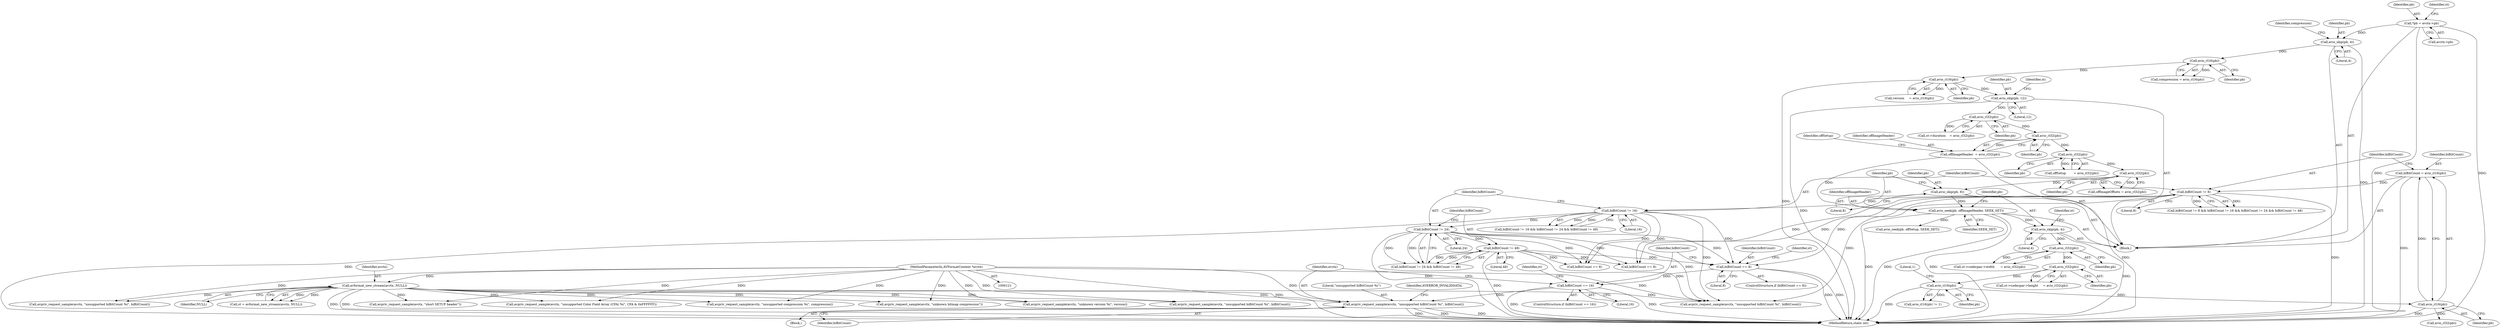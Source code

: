 digraph "0_FFmpeg_7e80b63ecd259d69d383623e75b318bf2bd491f6@pointer" {
"1000617" [label="(Call,avpriv_request_sample(avctx, \"unsupported biBitCount %i\", biBitCount))"];
"1000144" [label="(Call,avformat_new_stream(avctx, NULL))"];
"1000122" [label="(MethodParameterIn,AVFormatContext *avctx)"];
"1000604" [label="(Call,biBitCount == 16)"];
"1000591" [label="(Call,biBitCount == 8)"];
"1000264" [label="(Call,biBitCount != 24)"];
"1000260" [label="(Call,biBitCount != 16)"];
"1000256" [label="(Call,biBitCount != 8)"];
"1000250" [label="(Call,biBitCount = avio_rl16(pb))"];
"1000252" [label="(Call,avio_rl16(pb))"];
"1000245" [label="(Call,avio_rl16(pb))"];
"1000241" [label="(Call,avio_rl32(pb))"];
"1000233" [label="(Call,avio_rl32(pb))"];
"1000224" [label="(Call,avio_skip(pb, 4))"];
"1000220" [label="(Call,avio_seek(pb, offImageHeader, SEEK_SET))"];
"1000217" [label="(Call,avio_skip(pb, 8))"];
"1000215" [label="(Call,avio_rl32(pb))"];
"1000211" [label="(Call,avio_rl32(pb))"];
"1000207" [label="(Call,avio_rl32(pb))"];
"1000203" [label="(Call,avio_rl32(pb))"];
"1000196" [label="(Call,avio_skip(pb, 12))"];
"1000183" [label="(Call,avio_rl16(pb))"];
"1000179" [label="(Call,avio_rl16(pb))"];
"1000174" [label="(Call,avio_skip(pb, 4))"];
"1000125" [label="(Call,*pb = avctx->pb)"];
"1000205" [label="(Call,offImageHeader  = avio_rl32(pb))"];
"1000267" [label="(Call,biBitCount != 48)"];
"1000242" [label="(Identifier,pb)"];
"1000220" [label="(Call,avio_seek(pb, offImageHeader, SEEK_SET))"];
"1000258" [label="(Literal,8)"];
"1000311" [label="(Call,avio_seek(pb, offSetup, SEEK_SET))"];
"1000257" [label="(Identifier,biBitCount)"];
"1000618" [label="(Identifier,avctx)"];
"1000212" [label="(Identifier,pb)"];
"1000213" [label="(Call,offImageOffsets = avio_rl32(pb))"];
"1000181" [label="(Call,version     = avio_rl16(pb))"];
"1000210" [label="(Identifier,offSetup)"];
"1000219" [label="(Literal,8)"];
"1000271" [label="(Call,avpriv_request_sample(avctx, \"unsupported biBitCount %i\", biBitCount))"];
"1000591" [label="(Call,biBitCount == 8)"];
"1000146" [label="(Identifier,NULL)"];
"1000211" [label="(Call,avio_rl32(pb))"];
"1000217" [label="(Call,avio_skip(pb, 8))"];
"1000178" [label="(Identifier,compression)"];
"1000635" [label="(Call,avpriv_request_sample(avctx, \"unsupported compression %i\", compression))"];
"1000265" [label="(Identifier,biBitCount)"];
"1000592" [label="(Identifier,biBitCount)"];
"1000780" [label="(MethodReturn,static int)"];
"1000233" [label="(Call,avio_rl32(pb))"];
"1000241" [label="(Call,avio_rl32(pb))"];
"1000537" [label="(Call,avpriv_request_sample(avctx, \"unsupported biBitCount %i\", biBitCount))"];
"1000179" [label="(Call,avio_rl16(pb))"];
"1000176" [label="(Literal,4)"];
"1000145" [label="(Identifier,avctx)"];
"1000234" [label="(Identifier,pb)"];
"1000209" [label="(Call,offSetup        = avio_rl32(pb))"];
"1000123" [label="(Block,)"];
"1000227" [label="(Call,st->codecpar->width      = avio_rl32(pb))"];
"1000144" [label="(Call,avformat_new_stream(avctx, NULL))"];
"1000126" [label="(Identifier,pb)"];
"1000247" [label="(Literal,1)"];
"1000617" [label="(Call,avpriv_request_sample(avctx, \"unsupported biBitCount %i\", biBitCount))"];
"1000593" [label="(Literal,8)"];
"1000334" [label="(Call,avpriv_request_sample(avctx, \"short SETUP header\"))"];
"1000177" [label="(Call,compression = avio_rl16(pb))"];
"1000603" [label="(ControlStructure,if (biBitCount == 16))"];
"1000256" [label="(Call,biBitCount != 8)"];
"1000252" [label="(Call,avio_rl16(pb))"];
"1000143" [label="(Identifier,st)"];
"1000215" [label="(Call,avio_rl32(pb))"];
"1000205" [label="(Call,offImageHeader  = avio_rl32(pb))"];
"1000206" [label="(Identifier,offImageHeader)"];
"1000251" [label="(Identifier,biBitCount)"];
"1000142" [label="(Call,st = avformat_new_stream(avctx, NULL))"];
"1000216" [label="(Identifier,pb)"];
"1000264" [label="(Call,biBitCount != 24)"];
"1000245" [label="(Call,avio_rl16(pb))"];
"1000244" [label="(Call,avio_rl16(pb) != 1)"];
"1000619" [label="(Literal,\"unsupported biBitCount %i\")"];
"1000263" [label="(Call,biBitCount != 24 && biBitCount != 48)"];
"1000226" [label="(Literal,4)"];
"1000260" [label="(Call,biBitCount != 16)"];
"1000175" [label="(Identifier,pb)"];
"1000250" [label="(Call,biBitCount = avio_rl16(pb))"];
"1000224" [label="(Call,avio_skip(pb, 4))"];
"1000122" [label="(MethodParameterIn,AVFormatContext *avctx)"];
"1000622" [label="(Identifier,AVERROR_INVALIDDATA)"];
"1000222" [label="(Identifier,offImageHeader)"];
"1000303" [label="(Call,avpriv_request_sample(avctx, \"unknown bitmap compression\"))"];
"1000604" [label="(Call,biBitCount == 16)"];
"1000204" [label="(Identifier,pb)"];
"1000485" [label="(Call,biBitCount == 8)"];
"1000190" [label="(Call,avpriv_request_sample(avctx, \"unknown version %i\", version))"];
"1000230" [label="(Identifier,st)"];
"1000611" [label="(Identifier,st)"];
"1000183" [label="(Call,avio_rl16(pb))"];
"1000127" [label="(Call,avctx->pb)"];
"1000269" [label="(Literal,48)"];
"1000253" [label="(Identifier,pb)"];
"1000268" [label="(Identifier,biBitCount)"];
"1000174" [label="(Call,avio_skip(pb, 4))"];
"1000259" [label="(Call,biBitCount != 16 && biBitCount != 24 && biBitCount != 48)"];
"1000208" [label="(Identifier,pb)"];
"1000262" [label="(Literal,16)"];
"1000582" [label="(Call,avpriv_request_sample(avctx, \"unsupported biBitCount %i\", biBitCount))"];
"1000278" [label="(Call,avio_rl32(pb))"];
"1000197" [label="(Identifier,pb)"];
"1000198" [label="(Literal,12)"];
"1000196" [label="(Call,avio_skip(pb, 12))"];
"1000221" [label="(Identifier,pb)"];
"1000267" [label="(Call,biBitCount != 48)"];
"1000246" [label="(Identifier,pb)"];
"1000223" [label="(Identifier,SEEK_SET)"];
"1000180" [label="(Identifier,pb)"];
"1000225" [label="(Identifier,pb)"];
"1000184" [label="(Identifier,pb)"];
"1000616" [label="(Block,)"];
"1000203" [label="(Call,avio_rl32(pb))"];
"1000266" [label="(Literal,24)"];
"1000556" [label="(Call,biBitCount == 8)"];
"1000207" [label="(Call,avio_rl32(pb))"];
"1000125" [label="(Call,*pb = avctx->pb)"];
"1000255" [label="(Call,biBitCount != 8 && biBitCount != 16 && biBitCount != 24 && biBitCount != 48)"];
"1000235" [label="(Call,st->codecpar->height     = avio_rl32(pb))"];
"1000620" [label="(Identifier,biBitCount)"];
"1000201" [label="(Identifier,st)"];
"1000625" [label="(Call,avpriv_request_sample(avctx, \"unsupported Color Field Array (CFA) %i\", CFA & 0xFFFFFF))"];
"1000598" [label="(Identifier,st)"];
"1000261" [label="(Identifier,biBitCount)"];
"1000218" [label="(Identifier,pb)"];
"1000606" [label="(Literal,16)"];
"1000199" [label="(Call,st->duration    = avio_rl32(pb))"];
"1000590" [label="(ControlStructure,if (biBitCount == 8))"];
"1000605" [label="(Identifier,biBitCount)"];
"1000617" -> "1000616"  [label="AST: "];
"1000617" -> "1000620"  [label="CFG: "];
"1000618" -> "1000617"  [label="AST: "];
"1000619" -> "1000617"  [label="AST: "];
"1000620" -> "1000617"  [label="AST: "];
"1000622" -> "1000617"  [label="CFG: "];
"1000617" -> "1000780"  [label="DDG: "];
"1000617" -> "1000780"  [label="DDG: "];
"1000617" -> "1000780"  [label="DDG: "];
"1000144" -> "1000617"  [label="DDG: "];
"1000122" -> "1000617"  [label="DDG: "];
"1000604" -> "1000617"  [label="DDG: "];
"1000144" -> "1000142"  [label="AST: "];
"1000144" -> "1000146"  [label="CFG: "];
"1000145" -> "1000144"  [label="AST: "];
"1000146" -> "1000144"  [label="AST: "];
"1000142" -> "1000144"  [label="CFG: "];
"1000144" -> "1000780"  [label="DDG: "];
"1000144" -> "1000780"  [label="DDG: "];
"1000144" -> "1000142"  [label="DDG: "];
"1000144" -> "1000142"  [label="DDG: "];
"1000122" -> "1000144"  [label="DDG: "];
"1000144" -> "1000190"  [label="DDG: "];
"1000144" -> "1000271"  [label="DDG: "];
"1000144" -> "1000303"  [label="DDG: "];
"1000144" -> "1000334"  [label="DDG: "];
"1000144" -> "1000537"  [label="DDG: "];
"1000144" -> "1000582"  [label="DDG: "];
"1000144" -> "1000625"  [label="DDG: "];
"1000144" -> "1000635"  [label="DDG: "];
"1000122" -> "1000121"  [label="AST: "];
"1000122" -> "1000780"  [label="DDG: "];
"1000122" -> "1000190"  [label="DDG: "];
"1000122" -> "1000271"  [label="DDG: "];
"1000122" -> "1000303"  [label="DDG: "];
"1000122" -> "1000334"  [label="DDG: "];
"1000122" -> "1000537"  [label="DDG: "];
"1000122" -> "1000582"  [label="DDG: "];
"1000122" -> "1000625"  [label="DDG: "];
"1000122" -> "1000635"  [label="DDG: "];
"1000604" -> "1000603"  [label="AST: "];
"1000604" -> "1000606"  [label="CFG: "];
"1000605" -> "1000604"  [label="AST: "];
"1000606" -> "1000604"  [label="AST: "];
"1000611" -> "1000604"  [label="CFG: "];
"1000618" -> "1000604"  [label="CFG: "];
"1000604" -> "1000780"  [label="DDG: "];
"1000604" -> "1000780"  [label="DDG: "];
"1000591" -> "1000604"  [label="DDG: "];
"1000591" -> "1000590"  [label="AST: "];
"1000591" -> "1000593"  [label="CFG: "];
"1000592" -> "1000591"  [label="AST: "];
"1000593" -> "1000591"  [label="AST: "];
"1000598" -> "1000591"  [label="CFG: "];
"1000605" -> "1000591"  [label="CFG: "];
"1000591" -> "1000780"  [label="DDG: "];
"1000591" -> "1000780"  [label="DDG: "];
"1000264" -> "1000591"  [label="DDG: "];
"1000267" -> "1000591"  [label="DDG: "];
"1000256" -> "1000591"  [label="DDG: "];
"1000260" -> "1000591"  [label="DDG: "];
"1000264" -> "1000263"  [label="AST: "];
"1000264" -> "1000266"  [label="CFG: "];
"1000265" -> "1000264"  [label="AST: "];
"1000266" -> "1000264"  [label="AST: "];
"1000268" -> "1000264"  [label="CFG: "];
"1000263" -> "1000264"  [label="CFG: "];
"1000264" -> "1000780"  [label="DDG: "];
"1000264" -> "1000263"  [label="DDG: "];
"1000264" -> "1000263"  [label="DDG: "];
"1000260" -> "1000264"  [label="DDG: "];
"1000264" -> "1000267"  [label="DDG: "];
"1000264" -> "1000271"  [label="DDG: "];
"1000264" -> "1000485"  [label="DDG: "];
"1000264" -> "1000556"  [label="DDG: "];
"1000260" -> "1000259"  [label="AST: "];
"1000260" -> "1000262"  [label="CFG: "];
"1000261" -> "1000260"  [label="AST: "];
"1000262" -> "1000260"  [label="AST: "];
"1000265" -> "1000260"  [label="CFG: "];
"1000259" -> "1000260"  [label="CFG: "];
"1000260" -> "1000780"  [label="DDG: "];
"1000260" -> "1000259"  [label="DDG: "];
"1000260" -> "1000259"  [label="DDG: "];
"1000256" -> "1000260"  [label="DDG: "];
"1000260" -> "1000271"  [label="DDG: "];
"1000260" -> "1000485"  [label="DDG: "];
"1000260" -> "1000556"  [label="DDG: "];
"1000256" -> "1000255"  [label="AST: "];
"1000256" -> "1000258"  [label="CFG: "];
"1000257" -> "1000256"  [label="AST: "];
"1000258" -> "1000256"  [label="AST: "];
"1000261" -> "1000256"  [label="CFG: "];
"1000255" -> "1000256"  [label="CFG: "];
"1000256" -> "1000780"  [label="DDG: "];
"1000256" -> "1000255"  [label="DDG: "];
"1000256" -> "1000255"  [label="DDG: "];
"1000250" -> "1000256"  [label="DDG: "];
"1000256" -> "1000271"  [label="DDG: "];
"1000256" -> "1000485"  [label="DDG: "];
"1000256" -> "1000556"  [label="DDG: "];
"1000250" -> "1000123"  [label="AST: "];
"1000250" -> "1000252"  [label="CFG: "];
"1000251" -> "1000250"  [label="AST: "];
"1000252" -> "1000250"  [label="AST: "];
"1000257" -> "1000250"  [label="CFG: "];
"1000250" -> "1000780"  [label="DDG: "];
"1000252" -> "1000250"  [label="DDG: "];
"1000252" -> "1000253"  [label="CFG: "];
"1000253" -> "1000252"  [label="AST: "];
"1000252" -> "1000780"  [label="DDG: "];
"1000245" -> "1000252"  [label="DDG: "];
"1000252" -> "1000278"  [label="DDG: "];
"1000245" -> "1000244"  [label="AST: "];
"1000245" -> "1000246"  [label="CFG: "];
"1000246" -> "1000245"  [label="AST: "];
"1000247" -> "1000245"  [label="CFG: "];
"1000245" -> "1000780"  [label="DDG: "];
"1000245" -> "1000244"  [label="DDG: "];
"1000241" -> "1000245"  [label="DDG: "];
"1000241" -> "1000235"  [label="AST: "];
"1000241" -> "1000242"  [label="CFG: "];
"1000242" -> "1000241"  [label="AST: "];
"1000235" -> "1000241"  [label="CFG: "];
"1000241" -> "1000235"  [label="DDG: "];
"1000233" -> "1000241"  [label="DDG: "];
"1000233" -> "1000227"  [label="AST: "];
"1000233" -> "1000234"  [label="CFG: "];
"1000234" -> "1000233"  [label="AST: "];
"1000227" -> "1000233"  [label="CFG: "];
"1000233" -> "1000227"  [label="DDG: "];
"1000224" -> "1000233"  [label="DDG: "];
"1000224" -> "1000123"  [label="AST: "];
"1000224" -> "1000226"  [label="CFG: "];
"1000225" -> "1000224"  [label="AST: "];
"1000226" -> "1000224"  [label="AST: "];
"1000230" -> "1000224"  [label="CFG: "];
"1000224" -> "1000780"  [label="DDG: "];
"1000220" -> "1000224"  [label="DDG: "];
"1000220" -> "1000123"  [label="AST: "];
"1000220" -> "1000223"  [label="CFG: "];
"1000221" -> "1000220"  [label="AST: "];
"1000222" -> "1000220"  [label="AST: "];
"1000223" -> "1000220"  [label="AST: "];
"1000225" -> "1000220"  [label="CFG: "];
"1000220" -> "1000780"  [label="DDG: "];
"1000220" -> "1000780"  [label="DDG: "];
"1000220" -> "1000780"  [label="DDG: "];
"1000217" -> "1000220"  [label="DDG: "];
"1000205" -> "1000220"  [label="DDG: "];
"1000220" -> "1000311"  [label="DDG: "];
"1000217" -> "1000123"  [label="AST: "];
"1000217" -> "1000219"  [label="CFG: "];
"1000218" -> "1000217"  [label="AST: "];
"1000219" -> "1000217"  [label="AST: "];
"1000221" -> "1000217"  [label="CFG: "];
"1000217" -> "1000780"  [label="DDG: "];
"1000215" -> "1000217"  [label="DDG: "];
"1000215" -> "1000213"  [label="AST: "];
"1000215" -> "1000216"  [label="CFG: "];
"1000216" -> "1000215"  [label="AST: "];
"1000213" -> "1000215"  [label="CFG: "];
"1000215" -> "1000213"  [label="DDG: "];
"1000211" -> "1000215"  [label="DDG: "];
"1000211" -> "1000209"  [label="AST: "];
"1000211" -> "1000212"  [label="CFG: "];
"1000212" -> "1000211"  [label="AST: "];
"1000209" -> "1000211"  [label="CFG: "];
"1000211" -> "1000209"  [label="DDG: "];
"1000207" -> "1000211"  [label="DDG: "];
"1000207" -> "1000205"  [label="AST: "];
"1000207" -> "1000208"  [label="CFG: "];
"1000208" -> "1000207"  [label="AST: "];
"1000205" -> "1000207"  [label="CFG: "];
"1000207" -> "1000205"  [label="DDG: "];
"1000203" -> "1000207"  [label="DDG: "];
"1000203" -> "1000199"  [label="AST: "];
"1000203" -> "1000204"  [label="CFG: "];
"1000204" -> "1000203"  [label="AST: "];
"1000199" -> "1000203"  [label="CFG: "];
"1000203" -> "1000199"  [label="DDG: "];
"1000196" -> "1000203"  [label="DDG: "];
"1000196" -> "1000123"  [label="AST: "];
"1000196" -> "1000198"  [label="CFG: "];
"1000197" -> "1000196"  [label="AST: "];
"1000198" -> "1000196"  [label="AST: "];
"1000201" -> "1000196"  [label="CFG: "];
"1000196" -> "1000780"  [label="DDG: "];
"1000183" -> "1000196"  [label="DDG: "];
"1000183" -> "1000181"  [label="AST: "];
"1000183" -> "1000184"  [label="CFG: "];
"1000184" -> "1000183"  [label="AST: "];
"1000181" -> "1000183"  [label="CFG: "];
"1000183" -> "1000780"  [label="DDG: "];
"1000183" -> "1000181"  [label="DDG: "];
"1000179" -> "1000183"  [label="DDG: "];
"1000179" -> "1000177"  [label="AST: "];
"1000179" -> "1000180"  [label="CFG: "];
"1000180" -> "1000179"  [label="AST: "];
"1000177" -> "1000179"  [label="CFG: "];
"1000179" -> "1000177"  [label="DDG: "];
"1000174" -> "1000179"  [label="DDG: "];
"1000174" -> "1000123"  [label="AST: "];
"1000174" -> "1000176"  [label="CFG: "];
"1000175" -> "1000174"  [label="AST: "];
"1000176" -> "1000174"  [label="AST: "];
"1000178" -> "1000174"  [label="CFG: "];
"1000174" -> "1000780"  [label="DDG: "];
"1000125" -> "1000174"  [label="DDG: "];
"1000125" -> "1000123"  [label="AST: "];
"1000125" -> "1000127"  [label="CFG: "];
"1000126" -> "1000125"  [label="AST: "];
"1000127" -> "1000125"  [label="AST: "];
"1000143" -> "1000125"  [label="CFG: "];
"1000125" -> "1000780"  [label="DDG: "];
"1000125" -> "1000780"  [label="DDG: "];
"1000205" -> "1000123"  [label="AST: "];
"1000206" -> "1000205"  [label="AST: "];
"1000210" -> "1000205"  [label="CFG: "];
"1000267" -> "1000263"  [label="AST: "];
"1000267" -> "1000269"  [label="CFG: "];
"1000268" -> "1000267"  [label="AST: "];
"1000269" -> "1000267"  [label="AST: "];
"1000263" -> "1000267"  [label="CFG: "];
"1000267" -> "1000780"  [label="DDG: "];
"1000267" -> "1000263"  [label="DDG: "];
"1000267" -> "1000263"  [label="DDG: "];
"1000267" -> "1000271"  [label="DDG: "];
"1000267" -> "1000485"  [label="DDG: "];
"1000267" -> "1000556"  [label="DDG: "];
}
